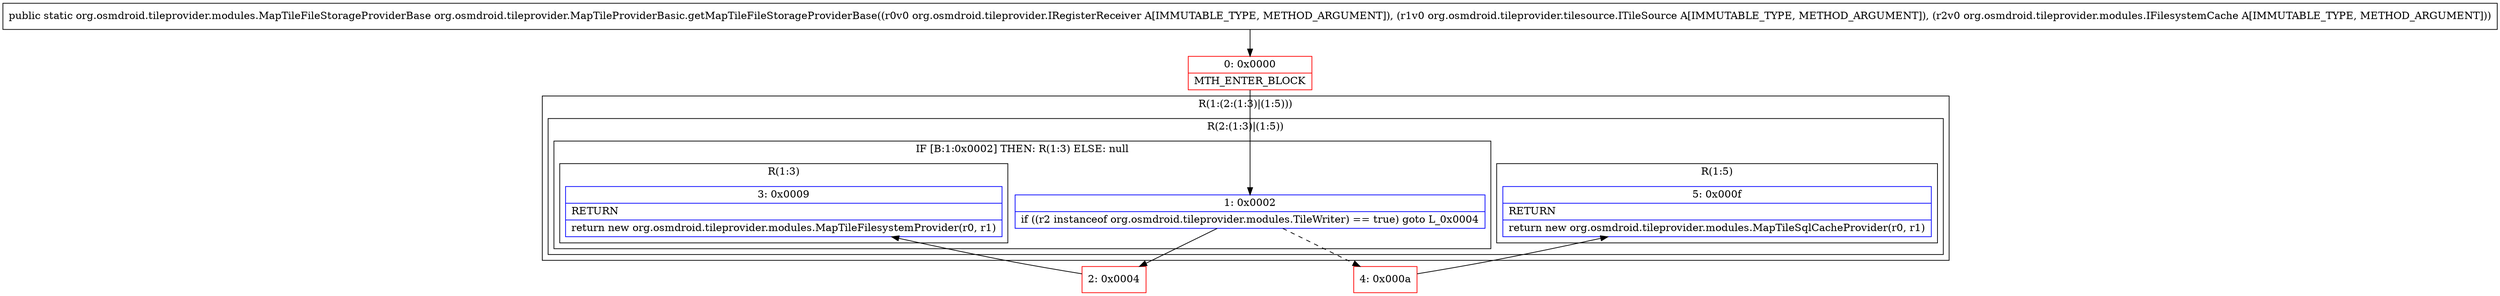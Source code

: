 digraph "CFG fororg.osmdroid.tileprovider.MapTileProviderBasic.getMapTileFileStorageProviderBase(Lorg\/osmdroid\/tileprovider\/IRegisterReceiver;Lorg\/osmdroid\/tileprovider\/tilesource\/ITileSource;Lorg\/osmdroid\/tileprovider\/modules\/IFilesystemCache;)Lorg\/osmdroid\/tileprovider\/modules\/MapTileFileStorageProviderBase;" {
subgraph cluster_Region_892638649 {
label = "R(1:(2:(1:3)|(1:5)))";
node [shape=record,color=blue];
subgraph cluster_Region_1614467675 {
label = "R(2:(1:3)|(1:5))";
node [shape=record,color=blue];
subgraph cluster_IfRegion_933050162 {
label = "IF [B:1:0x0002] THEN: R(1:3) ELSE: null";
node [shape=record,color=blue];
Node_1 [shape=record,label="{1\:\ 0x0002|if ((r2 instanceof org.osmdroid.tileprovider.modules.TileWriter) == true) goto L_0x0004\l}"];
subgraph cluster_Region_1805033371 {
label = "R(1:3)";
node [shape=record,color=blue];
Node_3 [shape=record,label="{3\:\ 0x0009|RETURN\l|return new org.osmdroid.tileprovider.modules.MapTileFilesystemProvider(r0, r1)\l}"];
}
}
subgraph cluster_Region_2057197069 {
label = "R(1:5)";
node [shape=record,color=blue];
Node_5 [shape=record,label="{5\:\ 0x000f|RETURN\l|return new org.osmdroid.tileprovider.modules.MapTileSqlCacheProvider(r0, r1)\l}"];
}
}
}
Node_0 [shape=record,color=red,label="{0\:\ 0x0000|MTH_ENTER_BLOCK\l}"];
Node_2 [shape=record,color=red,label="{2\:\ 0x0004}"];
Node_4 [shape=record,color=red,label="{4\:\ 0x000a}"];
MethodNode[shape=record,label="{public static org.osmdroid.tileprovider.modules.MapTileFileStorageProviderBase org.osmdroid.tileprovider.MapTileProviderBasic.getMapTileFileStorageProviderBase((r0v0 org.osmdroid.tileprovider.IRegisterReceiver A[IMMUTABLE_TYPE, METHOD_ARGUMENT]), (r1v0 org.osmdroid.tileprovider.tilesource.ITileSource A[IMMUTABLE_TYPE, METHOD_ARGUMENT]), (r2v0 org.osmdroid.tileprovider.modules.IFilesystemCache A[IMMUTABLE_TYPE, METHOD_ARGUMENT])) }"];
MethodNode -> Node_0;
Node_1 -> Node_2;
Node_1 -> Node_4[style=dashed];
Node_0 -> Node_1;
Node_2 -> Node_3;
Node_4 -> Node_5;
}

